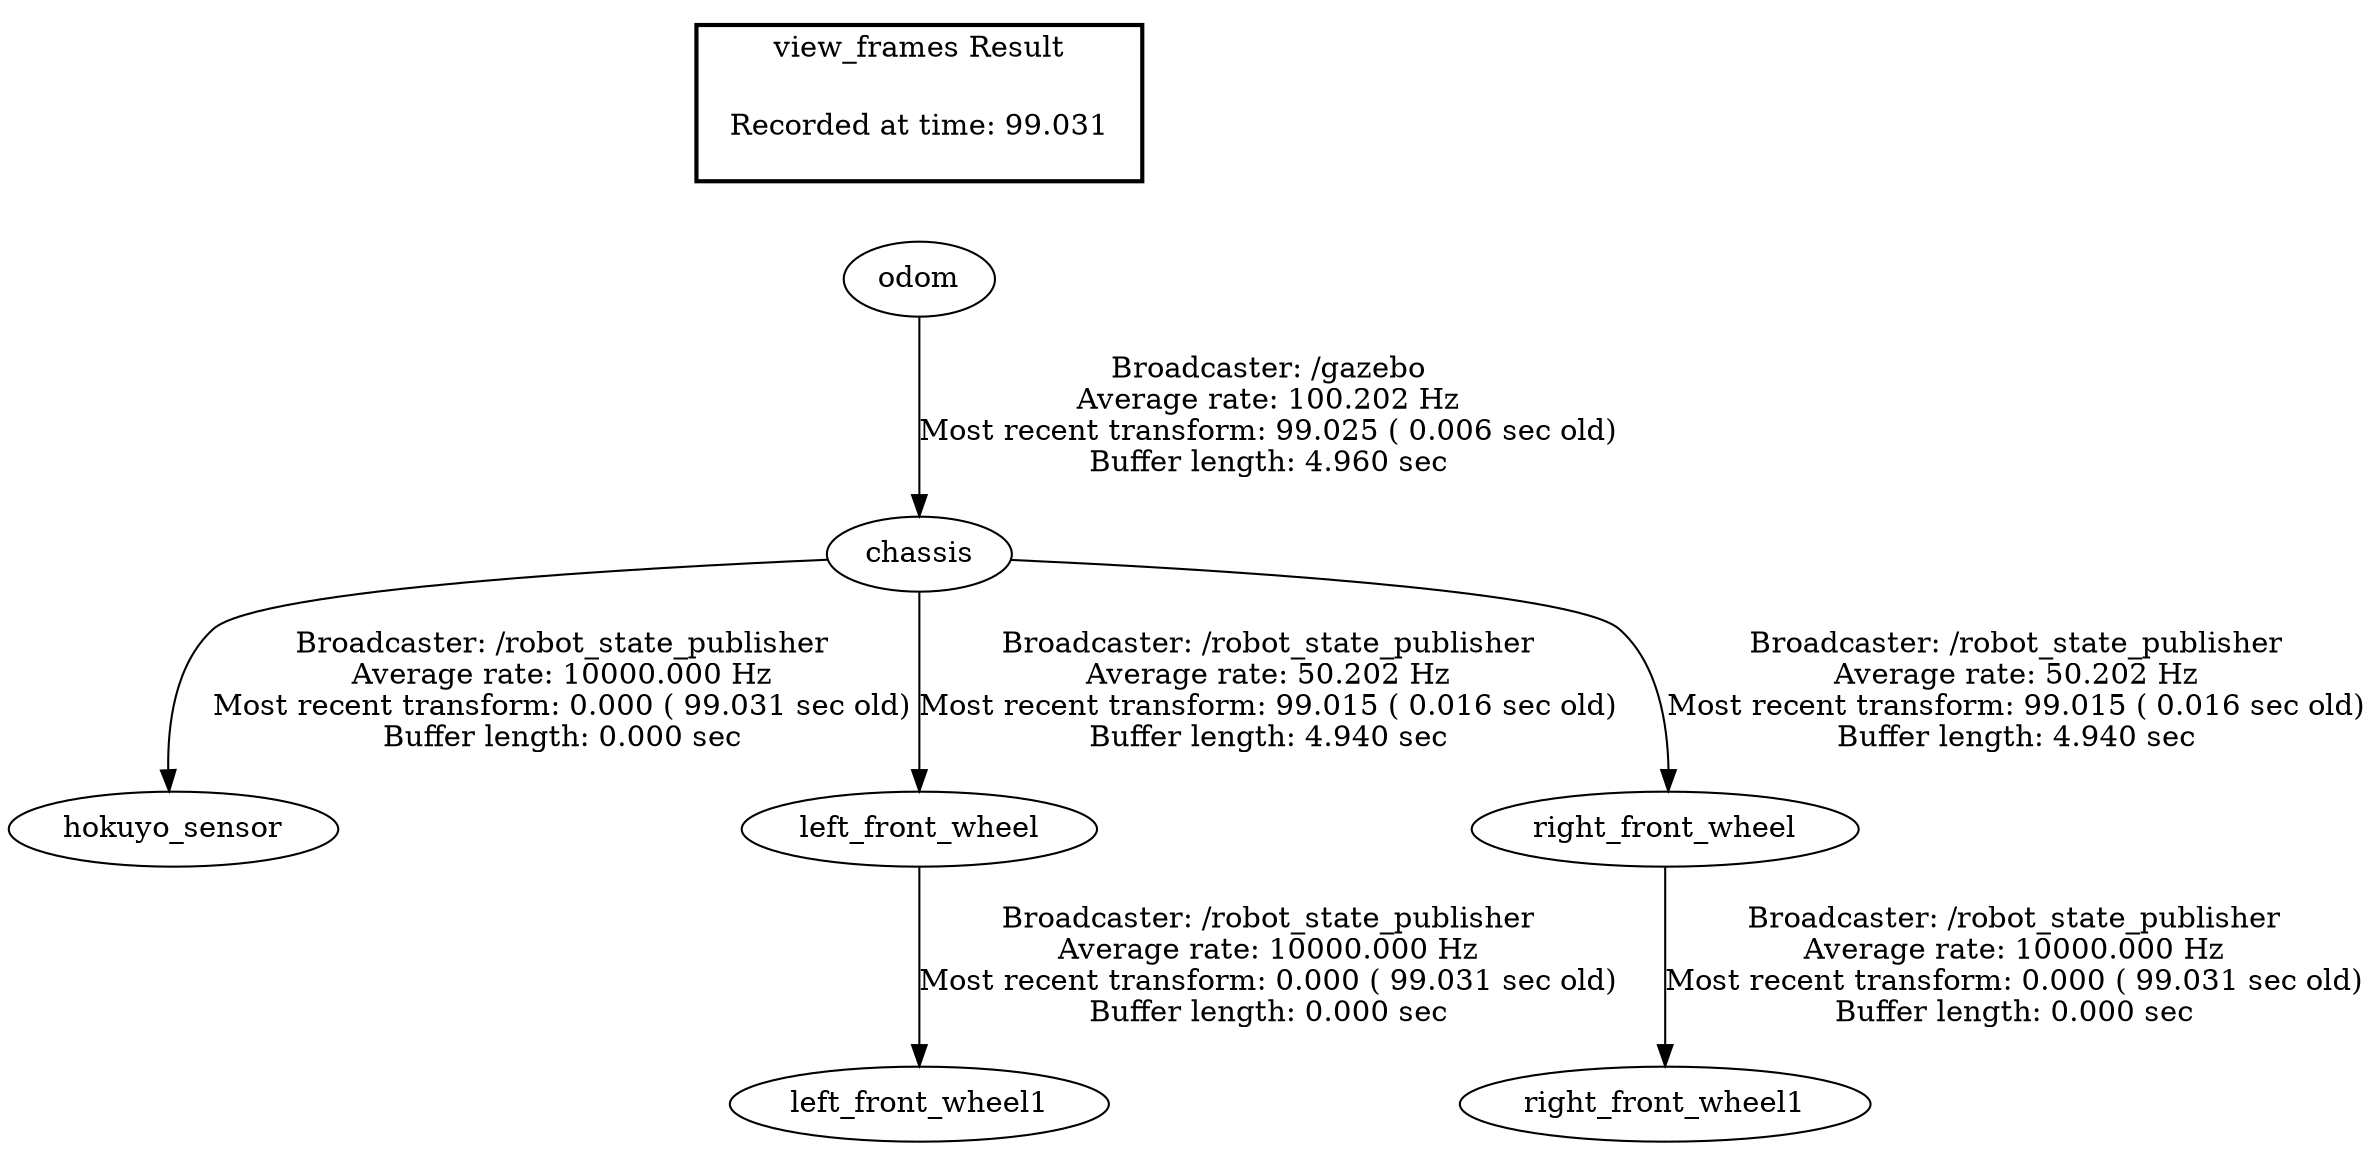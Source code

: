 digraph G {
"chassis" -> "hokuyo_sensor"[label="Broadcaster: /robot_state_publisher\nAverage rate: 10000.000 Hz\nMost recent transform: 0.000 ( 99.031 sec old)\nBuffer length: 0.000 sec\n"];
"odom" -> "chassis"[label="Broadcaster: /gazebo\nAverage rate: 100.202 Hz\nMost recent transform: 99.025 ( 0.006 sec old)\nBuffer length: 4.960 sec\n"];
"left_front_wheel" -> "left_front_wheel1"[label="Broadcaster: /robot_state_publisher\nAverage rate: 10000.000 Hz\nMost recent transform: 0.000 ( 99.031 sec old)\nBuffer length: 0.000 sec\n"];
"chassis" -> "left_front_wheel"[label="Broadcaster: /robot_state_publisher\nAverage rate: 50.202 Hz\nMost recent transform: 99.015 ( 0.016 sec old)\nBuffer length: 4.940 sec\n"];
"right_front_wheel" -> "right_front_wheel1"[label="Broadcaster: /robot_state_publisher\nAverage rate: 10000.000 Hz\nMost recent transform: 0.000 ( 99.031 sec old)\nBuffer length: 0.000 sec\n"];
"chassis" -> "right_front_wheel"[label="Broadcaster: /robot_state_publisher\nAverage rate: 50.202 Hz\nMost recent transform: 99.015 ( 0.016 sec old)\nBuffer length: 4.940 sec\n"];
edge [style=invis];
 subgraph cluster_legend { style=bold; color=black; label ="view_frames Result";
"Recorded at time: 99.031"[ shape=plaintext ] ;
 }->"odom";
}